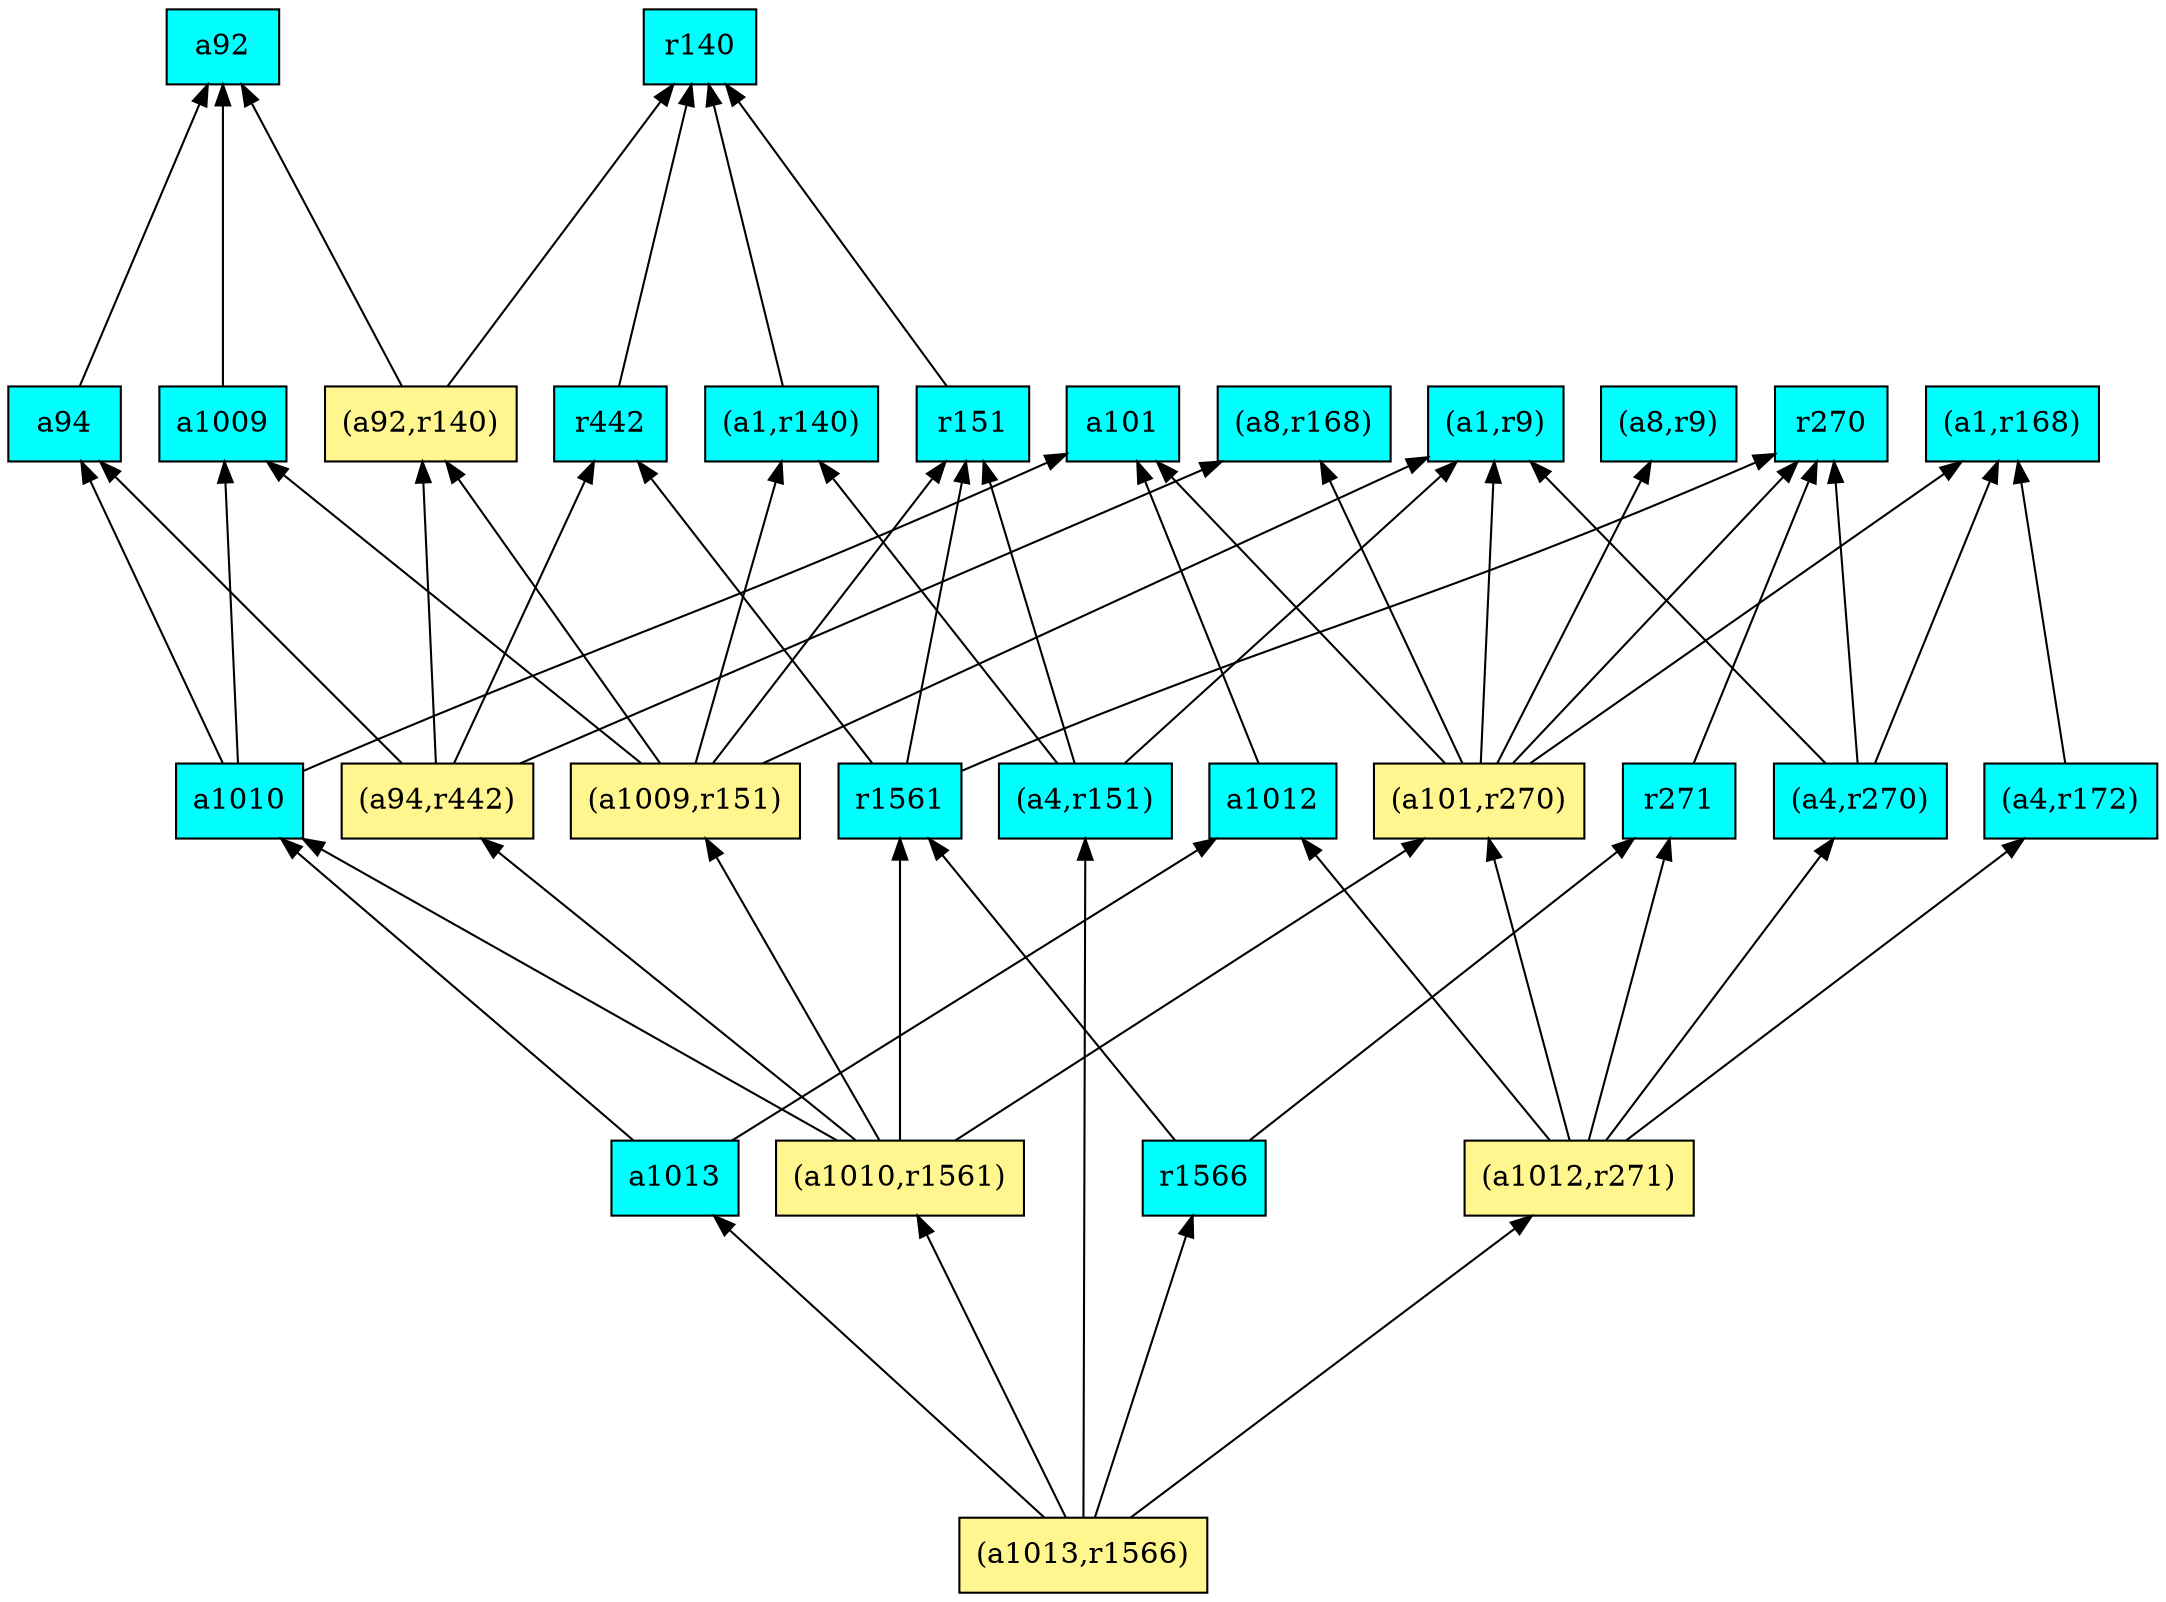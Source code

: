digraph G {
rankdir=BT;ranksep="2.0";
"a1009" [shape=record,fillcolor=cyan,style=filled,label="{a1009}"];
"(a1,r9)" [shape=record,fillcolor=cyan,style=filled,label="{(a1,r9)}"];
"a92" [shape=record,fillcolor=cyan,style=filled,label="{a92}"];
"r271" [shape=record,fillcolor=cyan,style=filled,label="{r271}"];
"(a8,r9)" [shape=record,fillcolor=cyan,style=filled,label="{(a8,r9)}"];
"(a4,r172)" [shape=record,fillcolor=cyan,style=filled,label="{(a4,r172)}"];
"(a8,r168)" [shape=record,fillcolor=cyan,style=filled,label="{(a8,r168)}"];
"(a1012,r271)" [shape=record,fillcolor=khaki1,style=filled,label="{(a1012,r271)}"];
"r270" [shape=record,fillcolor=cyan,style=filled,label="{r270}"];
"r1566" [shape=record,fillcolor=cyan,style=filled,label="{r1566}"];
"a1013" [shape=record,fillcolor=cyan,style=filled,label="{a1013}"];
"a94" [shape=record,fillcolor=cyan,style=filled,label="{a94}"];
"(a4,r270)" [shape=record,fillcolor=cyan,style=filled,label="{(a4,r270)}"];
"(a1010,r1561)" [shape=record,fillcolor=khaki1,style=filled,label="{(a1010,r1561)}"];
"(a4,r151)" [shape=record,fillcolor=cyan,style=filled,label="{(a4,r151)}"];
"(a94,r442)" [shape=record,fillcolor=khaki1,style=filled,label="{(a94,r442)}"];
"(a1,r140)" [shape=record,fillcolor=cyan,style=filled,label="{(a1,r140)}"];
"(a1,r168)" [shape=record,fillcolor=cyan,style=filled,label="{(a1,r168)}"];
"(a92,r140)" [shape=record,fillcolor=khaki1,style=filled,label="{(a92,r140)}"];
"(a101,r270)" [shape=record,fillcolor=khaki1,style=filled,label="{(a101,r270)}"];
"(a1013,r1566)" [shape=record,fillcolor=khaki1,style=filled,label="{(a1013,r1566)}"];
"a101" [shape=record,fillcolor=cyan,style=filled,label="{a101}"];
"r151" [shape=record,fillcolor=cyan,style=filled,label="{r151}"];
"a1010" [shape=record,fillcolor=cyan,style=filled,label="{a1010}"];
"(a1009,r151)" [shape=record,fillcolor=khaki1,style=filled,label="{(a1009,r151)}"];
"r140" [shape=record,fillcolor=cyan,style=filled,label="{r140}"];
"r1561" [shape=record,fillcolor=cyan,style=filled,label="{r1561}"];
"a1012" [shape=record,fillcolor=cyan,style=filled,label="{a1012}"];
"r442" [shape=record,fillcolor=cyan,style=filled,label="{r442}"];
"a1009" -> "a92"
"r271" -> "r270"
"(a4,r172)" -> "(a1,r168)"
"(a1012,r271)" -> "r271"
"(a1012,r271)" -> "(a4,r172)"
"(a1012,r271)" -> "a1012"
"(a1012,r271)" -> "(a101,r270)"
"(a1012,r271)" -> "(a4,r270)"
"r1566" -> "r271"
"r1566" -> "r1561"
"a1013" -> "a1012"
"a1013" -> "a1010"
"a94" -> "a92"
"(a4,r270)" -> "(a1,r9)"
"(a4,r270)" -> "r270"
"(a4,r270)" -> "(a1,r168)"
"(a1010,r1561)" -> "(a1009,r151)"
"(a1010,r1561)" -> "(a94,r442)"
"(a1010,r1561)" -> "r1561"
"(a1010,r1561)" -> "(a101,r270)"
"(a1010,r1561)" -> "a1010"
"(a4,r151)" -> "(a1,r9)"
"(a4,r151)" -> "(a1,r140)"
"(a4,r151)" -> "r151"
"(a94,r442)" -> "(a8,r168)"
"(a94,r442)" -> "(a92,r140)"
"(a94,r442)" -> "r442"
"(a94,r442)" -> "a94"
"(a1,r140)" -> "r140"
"(a92,r140)" -> "a92"
"(a92,r140)" -> "r140"
"(a101,r270)" -> "(a1,r9)"
"(a101,r270)" -> "r270"
"(a101,r270)" -> "(a8,r9)"
"(a101,r270)" -> "(a1,r168)"
"(a101,r270)" -> "(a8,r168)"
"(a101,r270)" -> "a101"
"(a1013,r1566)" -> "r1566"
"(a1013,r1566)" -> "a1013"
"(a1013,r1566)" -> "(a1012,r271)"
"(a1013,r1566)" -> "(a1010,r1561)"
"(a1013,r1566)" -> "(a4,r151)"
"r151" -> "r140"
"a1010" -> "a1009"
"a1010" -> "a101"
"a1010" -> "a94"
"(a1009,r151)" -> "a1009"
"(a1009,r151)" -> "(a1,r9)"
"(a1009,r151)" -> "(a1,r140)"
"(a1009,r151)" -> "(a92,r140)"
"(a1009,r151)" -> "r151"
"r1561" -> "r270"
"r1561" -> "r442"
"r1561" -> "r151"
"a1012" -> "a101"
"r442" -> "r140"
}